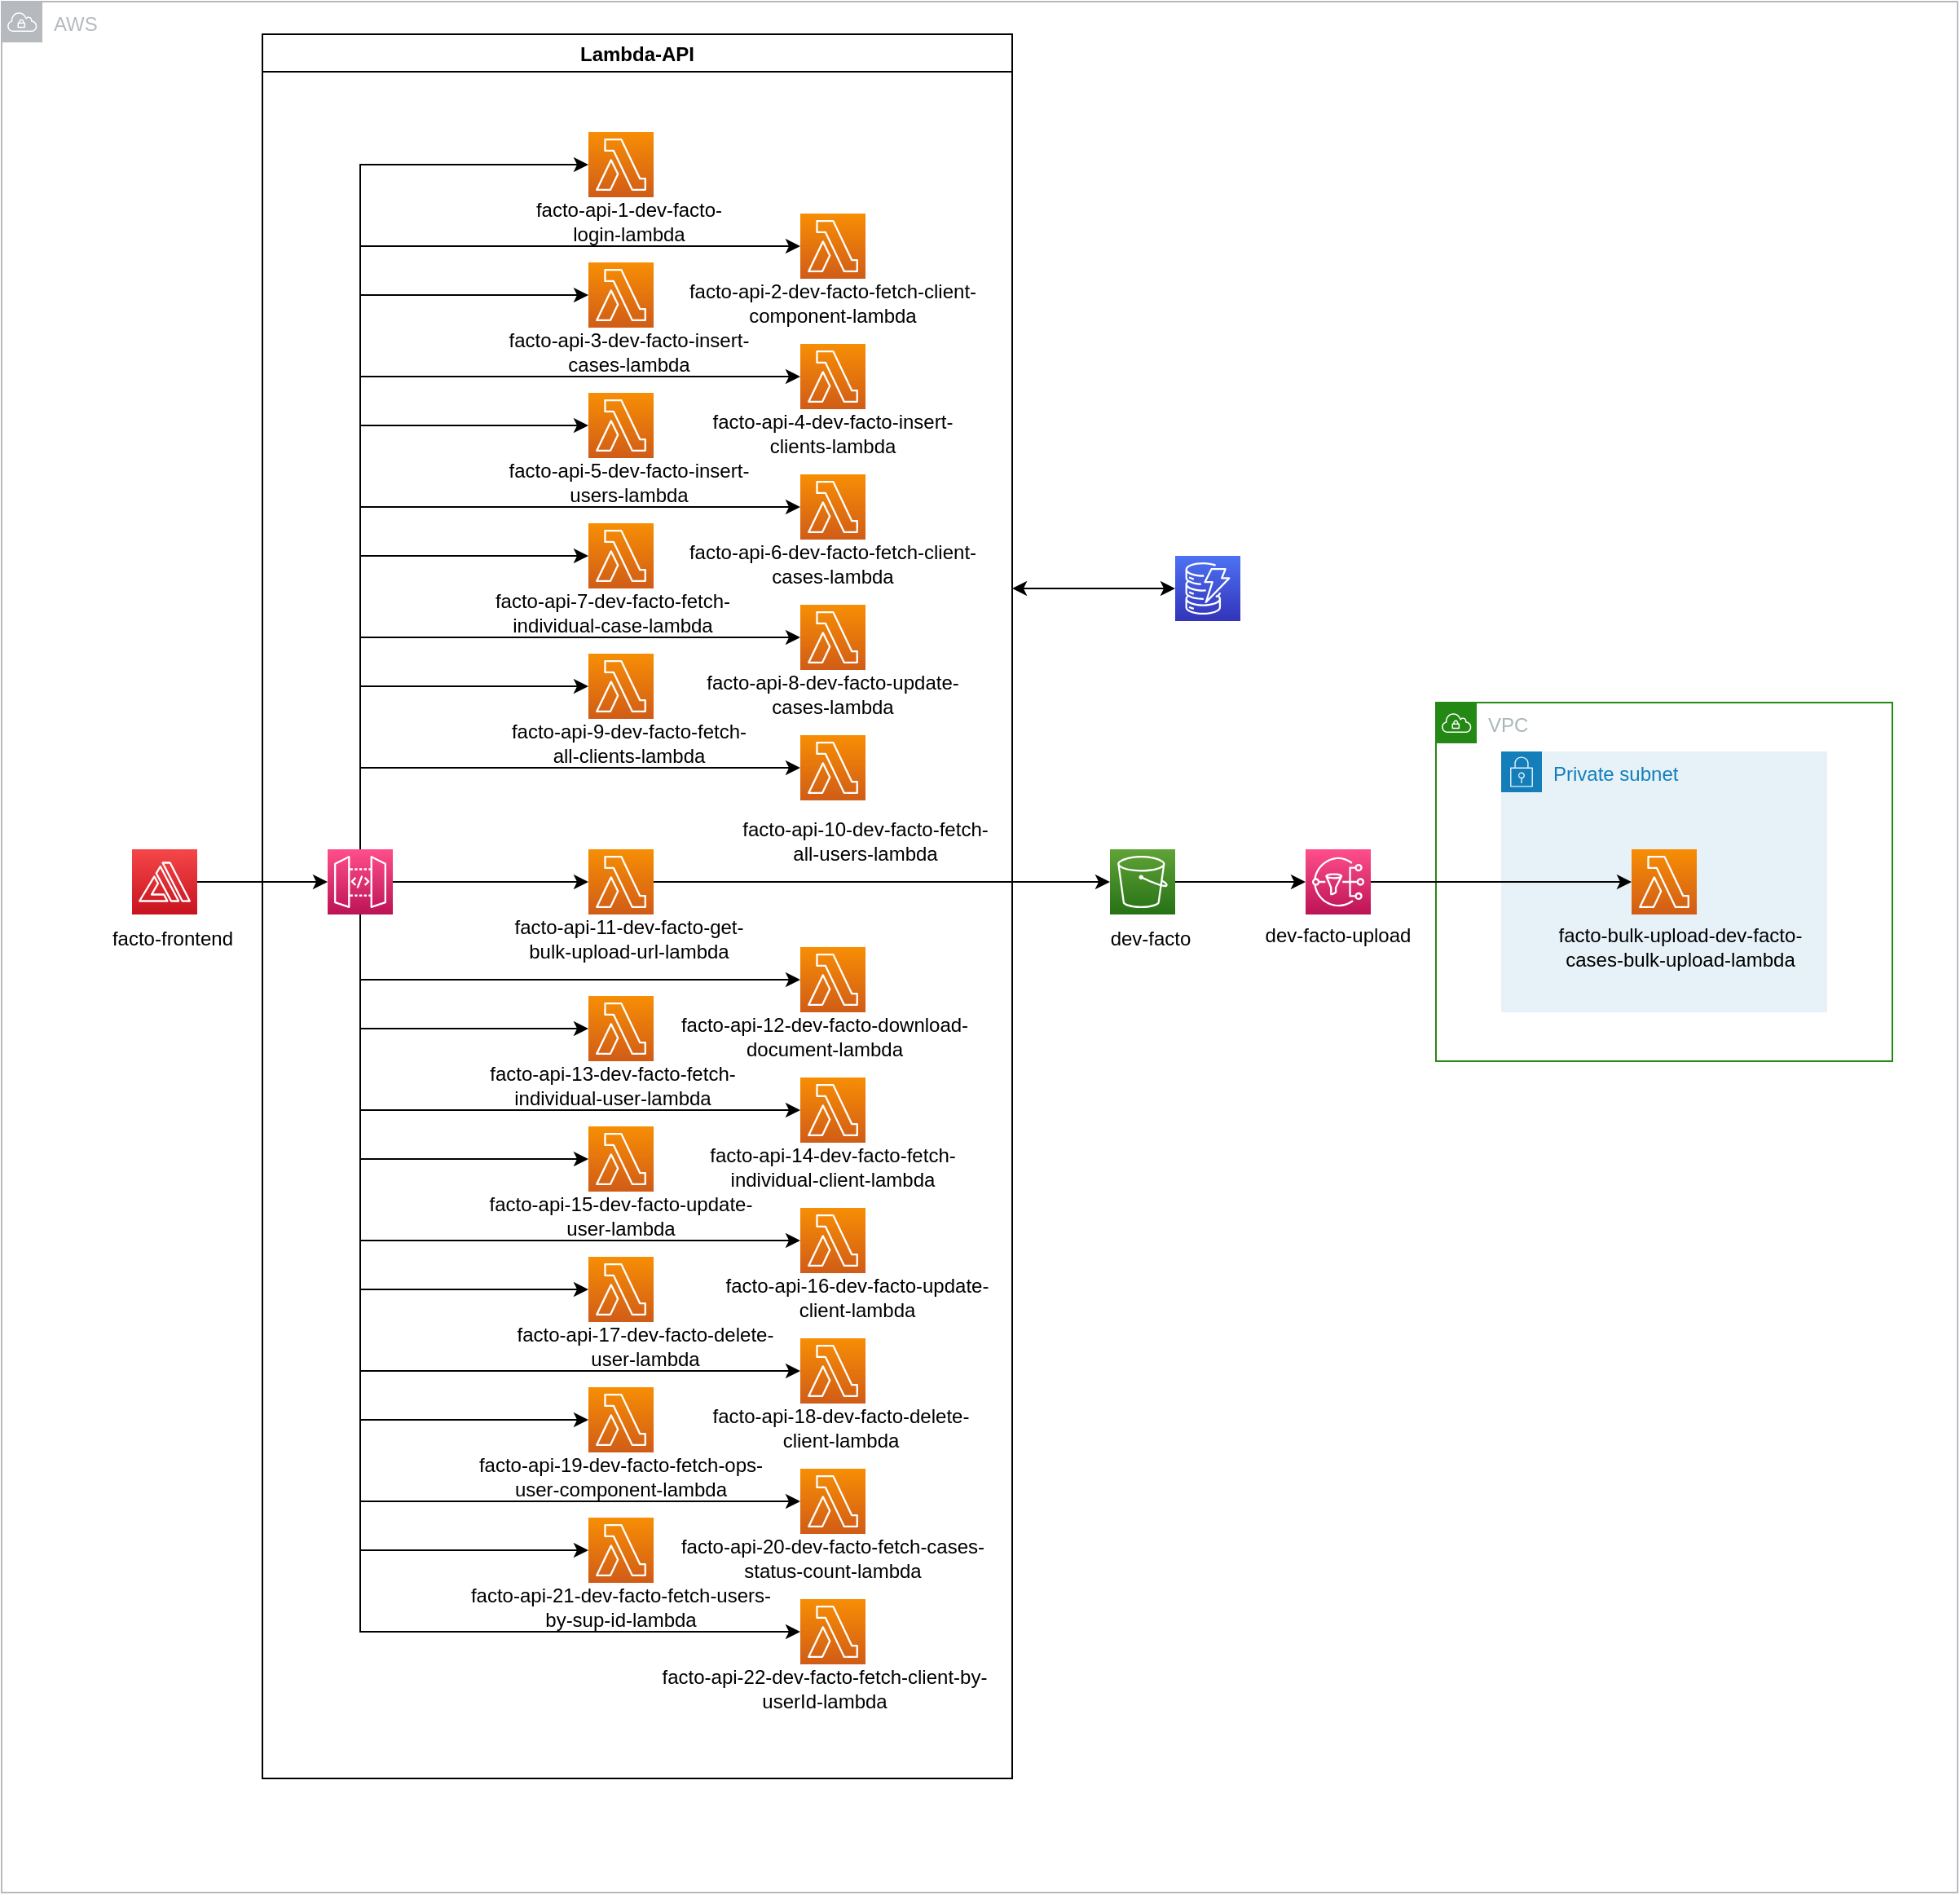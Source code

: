 <mxfile version="20.2.7" type="github">
  <diagram id="A2XSHuqJlMq8rNMNuziP" name="Page-1">
    <mxGraphModel dx="2850" dy="1393" grid="1" gridSize="10" guides="1" tooltips="1" connect="1" arrows="1" fold="1" page="1" pageScale="1" pageWidth="850" pageHeight="1100" background="#FFFFFF" math="0" shadow="0">
      <root>
        <mxCell id="0" />
        <mxCell id="1" parent="0" />
        <mxCell id="5oaeEAeBF5l6Jmh7AZM0-8" style="edgeStyle=orthogonalEdgeStyle;rounded=0;orthogonalLoop=1;jettySize=auto;html=1;exitX=1;exitY=0.5;exitDx=0;exitDy=0;exitPerimeter=0;entryX=0;entryY=0.5;entryDx=0;entryDy=0;entryPerimeter=0;" edge="1" parent="1" source="ZJu1gmb1K3_EzXzDdYMx-19" target="ZJu1gmb1K3_EzXzDdYMx-107">
          <mxGeometry relative="1" as="geometry" />
        </mxCell>
        <object label="AWS" id="ZJu1gmb1K3_EzXzDdYMx-7">
          <mxCell parent="0" />
        </object>
        <mxCell id="ZJu1gmb1K3_EzXzDdYMx-51" value="AWS" style="sketch=0;outlineConnect=0;gradientColor=none;html=1;whiteSpace=wrap;fontSize=12;fontStyle=0;shape=mxgraph.aws4.group;grIcon=mxgraph.aws4.group_vpc;strokeColor=#B6BABF;fillColor=none;verticalAlign=top;align=left;spacingLeft=30;fontColor=#B6BABF;dashed=0;" parent="ZJu1gmb1K3_EzXzDdYMx-7" vertex="1">
          <mxGeometry x="200" y="160" width="1200" height="1160" as="geometry" />
        </mxCell>
        <object label="VPC,Subnet,SG" id="ZJu1gmb1K3_EzXzDdYMx-52">
          <mxCell parent="0" />
        </object>
        <mxCell id="ZJu1gmb1K3_EzXzDdYMx-58" value="VPC" style="points=[[0,0],[0.25,0],[0.5,0],[0.75,0],[1,0],[1,0.25],[1,0.5],[1,0.75],[1,1],[0.75,1],[0.5,1],[0.25,1],[0,1],[0,0.75],[0,0.5],[0,0.25]];outlineConnect=0;gradientColor=none;html=1;whiteSpace=wrap;fontSize=12;fontStyle=0;container=1;pointerEvents=0;collapsible=0;recursiveResize=0;shape=mxgraph.aws4.group;grIcon=mxgraph.aws4.group_vpc;strokeColor=#248814;fillColor=none;verticalAlign=top;align=left;spacingLeft=30;fontColor=#AAB7B8;dashed=0;" parent="ZJu1gmb1K3_EzXzDdYMx-52" vertex="1">
          <mxGeometry x="1080" y="590" width="280" height="220" as="geometry" />
        </mxCell>
        <mxCell id="ZJu1gmb1K3_EzXzDdYMx-59" value="Private subnet" style="points=[[0,0],[0.25,0],[0.5,0],[0.75,0],[1,0],[1,0.25],[1,0.5],[1,0.75],[1,1],[0.75,1],[0.5,1],[0.25,1],[0,1],[0,0.75],[0,0.5],[0,0.25]];outlineConnect=0;gradientColor=none;html=1;whiteSpace=wrap;fontSize=12;fontStyle=0;container=1;pointerEvents=0;collapsible=0;recursiveResize=0;shape=mxgraph.aws4.group;grIcon=mxgraph.aws4.group_security_group;grStroke=0;strokeColor=#147EBA;fillColor=#E6F2F8;verticalAlign=top;align=left;spacingLeft=30;fontColor=#147EBA;dashed=0;" parent="ZJu1gmb1K3_EzXzDdYMx-58" vertex="1">
          <mxGeometry x="40" y="30" width="200" height="160" as="geometry" />
        </mxCell>
        <mxCell id="ZJu1gmb1K3_EzXzDdYMx-62" value="" style="sketch=0;points=[[0,0,0],[0.25,0,0],[0.5,0,0],[0.75,0,0],[1,0,0],[0,1,0],[0.25,1,0],[0.5,1,0],[0.75,1,0],[1,1,0],[0,0.25,0],[0,0.5,0],[0,0.75,0],[1,0.25,0],[1,0.5,0],[1,0.75,0]];outlineConnect=0;fontColor=#232F3E;gradientColor=#F78E04;gradientDirection=north;fillColor=#D05C17;strokeColor=#ffffff;dashed=0;verticalLabelPosition=bottom;verticalAlign=top;align=center;html=1;fontSize=12;fontStyle=0;aspect=fixed;shape=mxgraph.aws4.resourceIcon;resIcon=mxgraph.aws4.lambda;" parent="ZJu1gmb1K3_EzXzDdYMx-59" vertex="1">
          <mxGeometry x="80" y="60" width="40" height="40" as="geometry" />
        </mxCell>
        <mxCell id="ZJu1gmb1K3_EzXzDdYMx-63" value="facto-bulk-upload-dev-facto-cases-bulk-upload-lambda" style="text;html=1;strokeColor=none;fillColor=none;align=center;verticalAlign=middle;whiteSpace=wrap;rounded=0;" parent="ZJu1gmb1K3_EzXzDdYMx-59" vertex="1">
          <mxGeometry x="30" y="105" width="160" height="30" as="geometry" />
        </mxCell>
        <object label="Lambda-api" id="ZJu1gmb1K3_EzXzDdYMx-8">
          <mxCell parent="0" />
        </object>
        <mxCell id="ZJu1gmb1K3_EzXzDdYMx-9" value="" style="sketch=0;points=[[0,0,0],[0.25,0,0],[0.5,0,0],[0.75,0,0],[1,0,0],[0,1,0],[0.25,1,0],[0.5,1,0],[0.75,1,0],[1,1,0],[0,0.25,0],[0,0.5,0],[0,0.75,0],[1,0.25,0],[1,0.5,0],[1,0.75,0]];outlineConnect=0;fontColor=#232F3E;gradientColor=#F78E04;gradientDirection=north;fillColor=#D05C17;strokeColor=#ffffff;dashed=0;verticalLabelPosition=bottom;verticalAlign=top;align=center;html=1;fontSize=12;fontStyle=0;aspect=fixed;shape=mxgraph.aws4.resourceIcon;resIcon=mxgraph.aws4.lambda;" parent="ZJu1gmb1K3_EzXzDdYMx-8" vertex="1">
          <mxGeometry x="560" y="240" width="40" height="40" as="geometry" />
        </mxCell>
        <mxCell id="ZJu1gmb1K3_EzXzDdYMx-10" value="" style="sketch=0;points=[[0,0,0],[0.25,0,0],[0.5,0,0],[0.75,0,0],[1,0,0],[0,1,0],[0.25,1,0],[0.5,1,0],[0.75,1,0],[1,1,0],[0,0.25,0],[0,0.5,0],[0,0.75,0],[1,0.25,0],[1,0.5,0],[1,0.75,0]];outlineConnect=0;fontColor=#232F3E;gradientColor=#F78E04;gradientDirection=north;fillColor=#D05C17;strokeColor=#ffffff;dashed=0;verticalLabelPosition=bottom;verticalAlign=top;align=center;html=1;fontSize=12;fontStyle=0;aspect=fixed;shape=mxgraph.aws4.resourceIcon;resIcon=mxgraph.aws4.lambda;" parent="ZJu1gmb1K3_EzXzDdYMx-8" vertex="1">
          <mxGeometry x="690" y="290" width="40" height="40" as="geometry" />
        </mxCell>
        <mxCell id="ZJu1gmb1K3_EzXzDdYMx-11" value="" style="sketch=0;points=[[0,0,0],[0.25,0,0],[0.5,0,0],[0.75,0,0],[1,0,0],[0,1,0],[0.25,1,0],[0.5,1,0],[0.75,1,0],[1,1,0],[0,0.25,0],[0,0.5,0],[0,0.75,0],[1,0.25,0],[1,0.5,0],[1,0.75,0]];outlineConnect=0;fontColor=#232F3E;gradientColor=#F78E04;gradientDirection=north;fillColor=#D05C17;strokeColor=#ffffff;dashed=0;verticalLabelPosition=bottom;verticalAlign=top;align=center;html=1;fontSize=12;fontStyle=0;aspect=fixed;shape=mxgraph.aws4.resourceIcon;resIcon=mxgraph.aws4.lambda;" parent="ZJu1gmb1K3_EzXzDdYMx-8" vertex="1">
          <mxGeometry x="560" y="320" width="40" height="40" as="geometry" />
        </mxCell>
        <mxCell id="ZJu1gmb1K3_EzXzDdYMx-12" value="" style="sketch=0;points=[[0,0,0],[0.25,0,0],[0.5,0,0],[0.75,0,0],[1,0,0],[0,1,0],[0.25,1,0],[0.5,1,0],[0.75,1,0],[1,1,0],[0,0.25,0],[0,0.5,0],[0,0.75,0],[1,0.25,0],[1,0.5,0],[1,0.75,0]];outlineConnect=0;fontColor=#232F3E;gradientColor=#F78E04;gradientDirection=north;fillColor=#D05C17;strokeColor=#ffffff;dashed=0;verticalLabelPosition=bottom;verticalAlign=top;align=center;html=1;fontSize=12;fontStyle=0;aspect=fixed;shape=mxgraph.aws4.resourceIcon;resIcon=mxgraph.aws4.lambda;" parent="ZJu1gmb1K3_EzXzDdYMx-8" vertex="1">
          <mxGeometry x="690" y="370" width="40" height="40" as="geometry" />
        </mxCell>
        <mxCell id="ZJu1gmb1K3_EzXzDdYMx-13" value="" style="sketch=0;points=[[0,0,0],[0.25,0,0],[0.5,0,0],[0.75,0,0],[1,0,0],[0,1,0],[0.25,1,0],[0.5,1,0],[0.75,1,0],[1,1,0],[0,0.25,0],[0,0.5,0],[0,0.75,0],[1,0.25,0],[1,0.5,0],[1,0.75,0]];outlineConnect=0;fontColor=#232F3E;gradientColor=#F78E04;gradientDirection=north;fillColor=#D05C17;strokeColor=#ffffff;dashed=0;verticalLabelPosition=bottom;verticalAlign=top;align=center;html=1;fontSize=12;fontStyle=0;aspect=fixed;shape=mxgraph.aws4.resourceIcon;resIcon=mxgraph.aws4.lambda;" parent="ZJu1gmb1K3_EzXzDdYMx-8" vertex="1">
          <mxGeometry x="560" y="400" width="40" height="40" as="geometry" />
        </mxCell>
        <mxCell id="ZJu1gmb1K3_EzXzDdYMx-14" value="" style="sketch=0;points=[[0,0,0],[0.25,0,0],[0.5,0,0],[0.75,0,0],[1,0,0],[0,1,0],[0.25,1,0],[0.5,1,0],[0.75,1,0],[1,1,0],[0,0.25,0],[0,0.5,0],[0,0.75,0],[1,0.25,0],[1,0.5,0],[1,0.75,0]];outlineConnect=0;fontColor=#232F3E;gradientColor=#F78E04;gradientDirection=north;fillColor=#D05C17;strokeColor=#ffffff;dashed=0;verticalLabelPosition=bottom;verticalAlign=top;align=center;html=1;fontSize=12;fontStyle=0;aspect=fixed;shape=mxgraph.aws4.resourceIcon;resIcon=mxgraph.aws4.lambda;" parent="ZJu1gmb1K3_EzXzDdYMx-8" vertex="1">
          <mxGeometry x="690" y="450" width="40" height="40" as="geometry" />
        </mxCell>
        <mxCell id="ZJu1gmb1K3_EzXzDdYMx-15" value="" style="sketch=0;points=[[0,0,0],[0.25,0,0],[0.5,0,0],[0.75,0,0],[1,0,0],[0,1,0],[0.25,1,0],[0.5,1,0],[0.75,1,0],[1,1,0],[0,0.25,0],[0,0.5,0],[0,0.75,0],[1,0.25,0],[1,0.5,0],[1,0.75,0]];outlineConnect=0;fontColor=#232F3E;gradientColor=#F78E04;gradientDirection=north;fillColor=#D05C17;strokeColor=#ffffff;dashed=0;verticalLabelPosition=bottom;verticalAlign=top;align=center;html=1;fontSize=12;fontStyle=0;aspect=fixed;shape=mxgraph.aws4.resourceIcon;resIcon=mxgraph.aws4.lambda;" parent="ZJu1gmb1K3_EzXzDdYMx-8" vertex="1">
          <mxGeometry x="560" y="480" width="40" height="40" as="geometry" />
        </mxCell>
        <mxCell id="ZJu1gmb1K3_EzXzDdYMx-16" value="" style="sketch=0;points=[[0,0,0],[0.25,0,0],[0.5,0,0],[0.75,0,0],[1,0,0],[0,1,0],[0.25,1,0],[0.5,1,0],[0.75,1,0],[1,1,0],[0,0.25,0],[0,0.5,0],[0,0.75,0],[1,0.25,0],[1,0.5,0],[1,0.75,0]];outlineConnect=0;fontColor=#232F3E;gradientColor=#F78E04;gradientDirection=north;fillColor=#D05C17;strokeColor=#ffffff;dashed=0;verticalLabelPosition=bottom;verticalAlign=top;align=center;html=1;fontSize=12;fontStyle=0;aspect=fixed;shape=mxgraph.aws4.resourceIcon;resIcon=mxgraph.aws4.lambda;" parent="ZJu1gmb1K3_EzXzDdYMx-8" vertex="1">
          <mxGeometry x="690" y="530" width="40" height="40" as="geometry" />
        </mxCell>
        <mxCell id="ZJu1gmb1K3_EzXzDdYMx-17" value="" style="sketch=0;points=[[0,0,0],[0.25,0,0],[0.5,0,0],[0.75,0,0],[1,0,0],[0,1,0],[0.25,1,0],[0.5,1,0],[0.75,1,0],[1,1,0],[0,0.25,0],[0,0.5,0],[0,0.75,0],[1,0.25,0],[1,0.5,0],[1,0.75,0]];outlineConnect=0;fontColor=#232F3E;gradientColor=#F78E04;gradientDirection=north;fillColor=#D05C17;strokeColor=#ffffff;dashed=0;verticalLabelPosition=bottom;verticalAlign=top;align=center;html=1;fontSize=12;fontStyle=0;aspect=fixed;shape=mxgraph.aws4.resourceIcon;resIcon=mxgraph.aws4.lambda;" parent="ZJu1gmb1K3_EzXzDdYMx-8" vertex="1">
          <mxGeometry x="560" y="560" width="40" height="40" as="geometry" />
        </mxCell>
        <mxCell id="ZJu1gmb1K3_EzXzDdYMx-18" value="" style="sketch=0;points=[[0,0,0],[0.25,0,0],[0.5,0,0],[0.75,0,0],[1,0,0],[0,1,0],[0.25,1,0],[0.5,1,0],[0.75,1,0],[1,1,0],[0,0.25,0],[0,0.5,0],[0,0.75,0],[1,0.25,0],[1,0.5,0],[1,0.75,0]];outlineConnect=0;fontColor=#232F3E;gradientColor=#F78E04;gradientDirection=north;fillColor=#D05C17;strokeColor=#ffffff;dashed=0;verticalLabelPosition=bottom;verticalAlign=top;align=center;html=1;fontSize=12;fontStyle=0;aspect=fixed;shape=mxgraph.aws4.resourceIcon;resIcon=mxgraph.aws4.lambda;" parent="ZJu1gmb1K3_EzXzDdYMx-8" vertex="1">
          <mxGeometry x="690" y="610" width="40" height="40" as="geometry" />
        </mxCell>
        <mxCell id="ZJu1gmb1K3_EzXzDdYMx-42" value="facto-api-6-dev-facto-fetch-client-cases-lambda" style="text;html=1;strokeColor=none;fillColor=none;align=center;verticalAlign=middle;whiteSpace=wrap;rounded=0;" parent="ZJu1gmb1K3_EzXzDdYMx-8" vertex="1">
          <mxGeometry x="620" y="490" width="180" height="30" as="geometry" />
        </mxCell>
        <mxCell id="ZJu1gmb1K3_EzXzDdYMx-44" value="facto-api-9-dev-facto-fetch-all-clients-lambda" style="text;html=1;strokeColor=none;fillColor=none;align=center;verticalAlign=middle;whiteSpace=wrap;rounded=0;" parent="ZJu1gmb1K3_EzXzDdYMx-8" vertex="1">
          <mxGeometry x="505" y="600" width="160" height="30" as="geometry" />
        </mxCell>
        <mxCell id="ZJu1gmb1K3_EzXzDdYMx-46" value="facto-api-2-dev-facto-fetch-client-component-lambda" style="text;html=1;strokeColor=none;fillColor=none;align=center;verticalAlign=middle;whiteSpace=wrap;rounded=0;" parent="ZJu1gmb1K3_EzXzDdYMx-8" vertex="1">
          <mxGeometry x="620" y="330" width="180" height="30" as="geometry" />
        </mxCell>
        <mxCell id="ZJu1gmb1K3_EzXzDdYMx-47" value="facto-api-3-dev-facto-insert-cases-lambda" style="text;html=1;strokeColor=none;fillColor=none;align=center;verticalAlign=middle;whiteSpace=wrap;rounded=0;" parent="ZJu1gmb1K3_EzXzDdYMx-8" vertex="1">
          <mxGeometry x="505" y="360" width="160" height="30" as="geometry" />
        </mxCell>
        <mxCell id="ZJu1gmb1K3_EzXzDdYMx-48" value="facto-api-5-dev-facto-insert-users-lambda" style="text;html=1;strokeColor=none;fillColor=none;align=center;verticalAlign=middle;whiteSpace=wrap;rounded=0;" parent="ZJu1gmb1K3_EzXzDdYMx-8" vertex="1">
          <mxGeometry x="500" y="440" width="170" height="30" as="geometry" />
        </mxCell>
        <mxCell id="ZJu1gmb1K3_EzXzDdYMx-49" value="facto-api-4-dev-facto-insert-clients-lambda" style="text;html=1;strokeColor=none;fillColor=none;align=center;verticalAlign=middle;whiteSpace=wrap;rounded=0;" parent="ZJu1gmb1K3_EzXzDdYMx-8" vertex="1">
          <mxGeometry x="620" y="410" width="180" height="30" as="geometry" />
        </mxCell>
        <mxCell id="ZJu1gmb1K3_EzXzDdYMx-50" value="facto-api-1-dev-facto-login-lambda" style="text;html=1;strokeColor=none;fillColor=none;align=center;verticalAlign=middle;whiteSpace=wrap;rounded=0;" parent="ZJu1gmb1K3_EzXzDdYMx-8" vertex="1">
          <mxGeometry x="520" y="280" width="130" height="30" as="geometry" />
        </mxCell>
        <mxCell id="ZJu1gmb1K3_EzXzDdYMx-64" style="edgeStyle=orthogonalEdgeStyle;rounded=0;orthogonalLoop=1;jettySize=auto;html=1;exitX=0.5;exitY=0;exitDx=0;exitDy=0;exitPerimeter=0;entryX=0;entryY=0.5;entryDx=0;entryDy=0;entryPerimeter=0;" parent="ZJu1gmb1K3_EzXzDdYMx-8" source="2r4Qx-0JEMyAotbG9rfD-11" target="ZJu1gmb1K3_EzXzDdYMx-17" edge="1">
          <mxGeometry relative="1" as="geometry" />
        </mxCell>
        <mxCell id="ZJu1gmb1K3_EzXzDdYMx-65" style="edgeStyle=orthogonalEdgeStyle;rounded=0;orthogonalLoop=1;jettySize=auto;html=1;exitX=0.5;exitY=0;exitDx=0;exitDy=0;exitPerimeter=0;entryX=0;entryY=0.5;entryDx=0;entryDy=0;entryPerimeter=0;" parent="ZJu1gmb1K3_EzXzDdYMx-8" source="2r4Qx-0JEMyAotbG9rfD-11" target="ZJu1gmb1K3_EzXzDdYMx-15" edge="1">
          <mxGeometry relative="1" as="geometry" />
        </mxCell>
        <mxCell id="ZJu1gmb1K3_EzXzDdYMx-70" style="edgeStyle=orthogonalEdgeStyle;rounded=0;orthogonalLoop=1;jettySize=auto;html=1;exitX=0.5;exitY=0;exitDx=0;exitDy=0;exitPerimeter=0;entryX=0;entryY=0.5;entryDx=0;entryDy=0;entryPerimeter=0;" parent="ZJu1gmb1K3_EzXzDdYMx-8" source="2r4Qx-0JEMyAotbG9rfD-11" target="ZJu1gmb1K3_EzXzDdYMx-13" edge="1">
          <mxGeometry relative="1" as="geometry" />
        </mxCell>
        <mxCell id="ZJu1gmb1K3_EzXzDdYMx-78" style="edgeStyle=orthogonalEdgeStyle;rounded=0;orthogonalLoop=1;jettySize=auto;html=1;exitX=0.5;exitY=0;exitDx=0;exitDy=0;exitPerimeter=0;entryX=0;entryY=0.5;entryDx=0;entryDy=0;entryPerimeter=0;" parent="ZJu1gmb1K3_EzXzDdYMx-8" source="2r4Qx-0JEMyAotbG9rfD-11" target="ZJu1gmb1K3_EzXzDdYMx-11" edge="1">
          <mxGeometry relative="1" as="geometry" />
        </mxCell>
        <mxCell id="ZJu1gmb1K3_EzXzDdYMx-79" style="edgeStyle=orthogonalEdgeStyle;rounded=0;orthogonalLoop=1;jettySize=auto;html=1;exitX=0.5;exitY=0;exitDx=0;exitDy=0;exitPerimeter=0;entryX=0;entryY=0.5;entryDx=0;entryDy=0;entryPerimeter=0;" parent="ZJu1gmb1K3_EzXzDdYMx-8" source="2r4Qx-0JEMyAotbG9rfD-11" target="ZJu1gmb1K3_EzXzDdYMx-9" edge="1">
          <mxGeometry relative="1" as="geometry" />
        </mxCell>
        <mxCell id="ZJu1gmb1K3_EzXzDdYMx-91" style="edgeStyle=orthogonalEdgeStyle;rounded=0;orthogonalLoop=1;jettySize=auto;html=1;exitX=0.5;exitY=0;exitDx=0;exitDy=0;exitPerimeter=0;entryX=0;entryY=0.5;entryDx=0;entryDy=0;entryPerimeter=0;" parent="ZJu1gmb1K3_EzXzDdYMx-8" source="2r4Qx-0JEMyAotbG9rfD-11" target="ZJu1gmb1K3_EzXzDdYMx-16" edge="1">
          <mxGeometry relative="1" as="geometry" />
        </mxCell>
        <mxCell id="ZJu1gmb1K3_EzXzDdYMx-93" style="edgeStyle=orthogonalEdgeStyle;rounded=0;orthogonalLoop=1;jettySize=auto;html=1;exitX=0.5;exitY=0;exitDx=0;exitDy=0;exitPerimeter=0;entryX=0;entryY=0.5;entryDx=0;entryDy=0;entryPerimeter=0;" parent="ZJu1gmb1K3_EzXzDdYMx-8" source="2r4Qx-0JEMyAotbG9rfD-11" target="ZJu1gmb1K3_EzXzDdYMx-14" edge="1">
          <mxGeometry relative="1" as="geometry" />
        </mxCell>
        <mxCell id="ZJu1gmb1K3_EzXzDdYMx-94" style="edgeStyle=orthogonalEdgeStyle;rounded=0;orthogonalLoop=1;jettySize=auto;html=1;exitX=0.5;exitY=0;exitDx=0;exitDy=0;exitPerimeter=0;entryX=0;entryY=0.5;entryDx=0;entryDy=0;entryPerimeter=0;" parent="ZJu1gmb1K3_EzXzDdYMx-8" source="2r4Qx-0JEMyAotbG9rfD-11" target="ZJu1gmb1K3_EzXzDdYMx-12" edge="1">
          <mxGeometry relative="1" as="geometry" />
        </mxCell>
        <mxCell id="ZJu1gmb1K3_EzXzDdYMx-95" style="edgeStyle=orthogonalEdgeStyle;rounded=0;orthogonalLoop=1;jettySize=auto;html=1;exitX=0.5;exitY=0;exitDx=0;exitDy=0;exitPerimeter=0;entryX=0;entryY=0.5;entryDx=0;entryDy=0;entryPerimeter=0;" parent="ZJu1gmb1K3_EzXzDdYMx-8" source="2r4Qx-0JEMyAotbG9rfD-11" target="ZJu1gmb1K3_EzXzDdYMx-10" edge="1">
          <mxGeometry relative="1" as="geometry" />
        </mxCell>
        <mxCell id="ZJu1gmb1K3_EzXzDdYMx-102" value="Lambda-API" style="swimlane;" parent="ZJu1gmb1K3_EzXzDdYMx-8" vertex="1">
          <mxGeometry x="360" y="180" width="460" height="1070" as="geometry" />
        </mxCell>
        <mxCell id="2r4Qx-0JEMyAotbG9rfD-3" style="edgeStyle=orthogonalEdgeStyle;rounded=0;orthogonalLoop=1;jettySize=auto;html=1;exitX=1;exitY=0.5;exitDx=0;exitDy=0;exitPerimeter=0;entryX=0;entryY=0.5;entryDx=0;entryDy=0;entryPerimeter=0;" parent="ZJu1gmb1K3_EzXzDdYMx-102" source="2r4Qx-0JEMyAotbG9rfD-1" target="2r4Qx-0JEMyAotbG9rfD-11" edge="1">
          <mxGeometry relative="1" as="geometry">
            <mxPoint x="35" y="480" as="targetPoint" />
          </mxGeometry>
        </mxCell>
        <mxCell id="5oaeEAeBF5l6Jmh7AZM0-6" style="edgeStyle=orthogonalEdgeStyle;rounded=0;orthogonalLoop=1;jettySize=auto;html=1;exitX=0.5;exitY=1;exitDx=0;exitDy=0;exitPerimeter=0;entryX=0;entryY=0.5;entryDx=0;entryDy=0;entryPerimeter=0;" edge="1" parent="ZJu1gmb1K3_EzXzDdYMx-102" source="2r4Qx-0JEMyAotbG9rfD-11" target="ZJu1gmb1K3_EzXzDdYMx-23">
          <mxGeometry relative="1" as="geometry" />
        </mxCell>
        <mxCell id="5oaeEAeBF5l6Jmh7AZM0-7" style="edgeStyle=orthogonalEdgeStyle;rounded=0;orthogonalLoop=1;jettySize=auto;html=1;exitX=0.5;exitY=1;exitDx=0;exitDy=0;exitPerimeter=0;entryX=0;entryY=0.5;entryDx=0;entryDy=0;entryPerimeter=0;" edge="1" parent="ZJu1gmb1K3_EzXzDdYMx-102" source="2r4Qx-0JEMyAotbG9rfD-11" target="5oaeEAeBF5l6Jmh7AZM0-2">
          <mxGeometry relative="1" as="geometry" />
        </mxCell>
        <mxCell id="2r4Qx-0JEMyAotbG9rfD-11" value="" style="sketch=0;points=[[0,0,0],[0.25,0,0],[0.5,0,0],[0.75,0,0],[1,0,0],[0,1,0],[0.25,1,0],[0.5,1,0],[0.75,1,0],[1,1,0],[0,0.25,0],[0,0.5,0],[0,0.75,0],[1,0.25,0],[1,0.5,0],[1,0.75,0]];outlineConnect=0;fontColor=#232F3E;gradientColor=#FF4F8B;gradientDirection=north;fillColor=#BC1356;strokeColor=#ffffff;dashed=0;verticalLabelPosition=bottom;verticalAlign=top;align=center;html=1;fontSize=12;fontStyle=0;aspect=fixed;shape=mxgraph.aws4.resourceIcon;resIcon=mxgraph.aws4.api_gateway;" parent="ZJu1gmb1K3_EzXzDdYMx-102" vertex="1">
          <mxGeometry x="40" y="500" width="40" height="40" as="geometry" />
        </mxCell>
        <mxCell id="ZJu1gmb1K3_EzXzDdYMx-43" value="facto-api-7-dev-facto-fetch-individual-case-lambda" style="text;html=1;strokeColor=none;fillColor=none;align=center;verticalAlign=middle;whiteSpace=wrap;rounded=0;" parent="ZJu1gmb1K3_EzXzDdYMx-102" vertex="1">
          <mxGeometry x="120" y="340" width="190" height="30" as="geometry" />
        </mxCell>
        <mxCell id="ZJu1gmb1K3_EzXzDdYMx-45" value="facto-api-8-dev-facto-update-cases-lambda" style="text;html=1;strokeColor=none;fillColor=none;align=center;verticalAlign=middle;whiteSpace=wrap;rounded=0;" parent="ZJu1gmb1K3_EzXzDdYMx-102" vertex="1">
          <mxGeometry x="260" y="390" width="180" height="30" as="geometry" />
        </mxCell>
        <mxCell id="ZJu1gmb1K3_EzXzDdYMx-38" value="facto-api-11-dev-facto-get-bulk-upload-url-lambda" style="text;html=1;strokeColor=none;fillColor=none;align=center;verticalAlign=middle;whiteSpace=wrap;rounded=0;" parent="ZJu1gmb1K3_EzXzDdYMx-102" vertex="1">
          <mxGeometry x="145" y="540" width="160" height="30" as="geometry" />
        </mxCell>
        <mxCell id="ZJu1gmb1K3_EzXzDdYMx-20" value="" style="sketch=0;points=[[0,0,0],[0.25,0,0],[0.5,0,0],[0.75,0,0],[1,0,0],[0,1,0],[0.25,1,0],[0.5,1,0],[0.75,1,0],[1,1,0],[0,0.25,0],[0,0.5,0],[0,0.75,0],[1,0.25,0],[1,0.5,0],[1,0.75,0]];outlineConnect=0;fontColor=#232F3E;gradientColor=#F78E04;gradientDirection=north;fillColor=#D05C17;strokeColor=#ffffff;dashed=0;verticalLabelPosition=bottom;verticalAlign=top;align=center;html=1;fontSize=12;fontStyle=0;aspect=fixed;shape=mxgraph.aws4.resourceIcon;resIcon=mxgraph.aws4.lambda;" parent="ZJu1gmb1K3_EzXzDdYMx-102" vertex="1">
          <mxGeometry x="330" y="560" width="40" height="40" as="geometry" />
        </mxCell>
        <mxCell id="ZJu1gmb1K3_EzXzDdYMx-21" value="" style="sketch=0;points=[[0,0,0],[0.25,0,0],[0.5,0,0],[0.75,0,0],[1,0,0],[0,1,0],[0.25,1,0],[0.5,1,0],[0.75,1,0],[1,1,0],[0,0.25,0],[0,0.5,0],[0,0.75,0],[1,0.25,0],[1,0.5,0],[1,0.75,0]];outlineConnect=0;fontColor=#232F3E;gradientColor=#F78E04;gradientDirection=north;fillColor=#D05C17;strokeColor=#ffffff;dashed=0;verticalLabelPosition=bottom;verticalAlign=top;align=center;html=1;fontSize=12;fontStyle=0;aspect=fixed;shape=mxgraph.aws4.resourceIcon;resIcon=mxgraph.aws4.lambda;" parent="ZJu1gmb1K3_EzXzDdYMx-102" vertex="1">
          <mxGeometry x="200" y="590" width="40" height="40" as="geometry" />
        </mxCell>
        <mxCell id="ZJu1gmb1K3_EzXzDdYMx-22" value="" style="sketch=0;points=[[0,0,0],[0.25,0,0],[0.5,0,0],[0.75,0,0],[1,0,0],[0,1,0],[0.25,1,0],[0.5,1,0],[0.75,1,0],[1,1,0],[0,0.25,0],[0,0.5,0],[0,0.75,0],[1,0.25,0],[1,0.5,0],[1,0.75,0]];outlineConnect=0;fontColor=#232F3E;gradientColor=#F78E04;gradientDirection=north;fillColor=#D05C17;strokeColor=#ffffff;dashed=0;verticalLabelPosition=bottom;verticalAlign=top;align=center;html=1;fontSize=12;fontStyle=0;aspect=fixed;shape=mxgraph.aws4.resourceIcon;resIcon=mxgraph.aws4.lambda;" parent="ZJu1gmb1K3_EzXzDdYMx-102" vertex="1">
          <mxGeometry x="330" y="880" width="40" height="40" as="geometry" />
        </mxCell>
        <mxCell id="ZJu1gmb1K3_EzXzDdYMx-23" value="" style="sketch=0;points=[[0,0,0],[0.25,0,0],[0.5,0,0],[0.75,0,0],[1,0,0],[0,1,0],[0.25,1,0],[0.5,1,0],[0.75,1,0],[1,1,0],[0,0.25,0],[0,0.5,0],[0,0.75,0],[1,0.25,0],[1,0.5,0],[1,0.75,0]];outlineConnect=0;fontColor=#232F3E;gradientColor=#F78E04;gradientDirection=north;fillColor=#D05C17;strokeColor=#ffffff;dashed=0;verticalLabelPosition=bottom;verticalAlign=top;align=center;html=1;fontSize=12;fontStyle=0;aspect=fixed;shape=mxgraph.aws4.resourceIcon;resIcon=mxgraph.aws4.lambda;" parent="ZJu1gmb1K3_EzXzDdYMx-102" vertex="1">
          <mxGeometry x="200" y="910" width="40" height="40" as="geometry" />
        </mxCell>
        <mxCell id="ZJu1gmb1K3_EzXzDdYMx-24" value="" style="sketch=0;points=[[0,0,0],[0.25,0,0],[0.5,0,0],[0.75,0,0],[1,0,0],[0,1,0],[0.25,1,0],[0.5,1,0],[0.75,1,0],[1,1,0],[0,0.25,0],[0,0.5,0],[0,0.75,0],[1,0.25,0],[1,0.5,0],[1,0.75,0]];outlineConnect=0;fontColor=#232F3E;gradientColor=#F78E04;gradientDirection=north;fillColor=#D05C17;strokeColor=#ffffff;dashed=0;verticalLabelPosition=bottom;verticalAlign=top;align=center;html=1;fontSize=12;fontStyle=0;aspect=fixed;shape=mxgraph.aws4.resourceIcon;resIcon=mxgraph.aws4.lambda;" parent="ZJu1gmb1K3_EzXzDdYMx-102" vertex="1">
          <mxGeometry x="330" y="640" width="40" height="40" as="geometry" />
        </mxCell>
        <mxCell id="ZJu1gmb1K3_EzXzDdYMx-25" value="" style="sketch=0;points=[[0,0,0],[0.25,0,0],[0.5,0,0],[0.75,0,0],[1,0,0],[0,1,0],[0.25,1,0],[0.5,1,0],[0.75,1,0],[1,1,0],[0,0.25,0],[0,0.5,0],[0,0.75,0],[1,0.25,0],[1,0.5,0],[1,0.75,0]];outlineConnect=0;fontColor=#232F3E;gradientColor=#F78E04;gradientDirection=north;fillColor=#D05C17;strokeColor=#ffffff;dashed=0;verticalLabelPosition=bottom;verticalAlign=top;align=center;html=1;fontSize=12;fontStyle=0;aspect=fixed;shape=mxgraph.aws4.resourceIcon;resIcon=mxgraph.aws4.lambda;" parent="ZJu1gmb1K3_EzXzDdYMx-102" vertex="1">
          <mxGeometry x="200" y="670" width="40" height="40" as="geometry" />
        </mxCell>
        <mxCell id="ZJu1gmb1K3_EzXzDdYMx-26" value="" style="sketch=0;points=[[0,0,0],[0.25,0,0],[0.5,0,0],[0.75,0,0],[1,0,0],[0,1,0],[0.25,1,0],[0.5,1,0],[0.75,1,0],[1,1,0],[0,0.25,0],[0,0.5,0],[0,0.75,0],[1,0.25,0],[1,0.5,0],[1,0.75,0]];outlineConnect=0;fontColor=#232F3E;gradientColor=#F78E04;gradientDirection=north;fillColor=#D05C17;strokeColor=#ffffff;dashed=0;verticalLabelPosition=bottom;verticalAlign=top;align=center;html=1;fontSize=12;fontStyle=0;aspect=fixed;shape=mxgraph.aws4.resourceIcon;resIcon=mxgraph.aws4.lambda;" parent="ZJu1gmb1K3_EzXzDdYMx-102" vertex="1">
          <mxGeometry x="330" y="720" width="40" height="40" as="geometry" />
        </mxCell>
        <mxCell id="ZJu1gmb1K3_EzXzDdYMx-27" value="" style="sketch=0;points=[[0,0,0],[0.25,0,0],[0.5,0,0],[0.75,0,0],[1,0,0],[0,1,0],[0.25,1,0],[0.5,1,0],[0.75,1,0],[1,1,0],[0,0.25,0],[0,0.5,0],[0,0.75,0],[1,0.25,0],[1,0.5,0],[1,0.75,0]];outlineConnect=0;fontColor=#232F3E;gradientColor=#F78E04;gradientDirection=north;fillColor=#D05C17;strokeColor=#ffffff;dashed=0;verticalLabelPosition=bottom;verticalAlign=top;align=center;html=1;fontSize=12;fontStyle=0;aspect=fixed;shape=mxgraph.aws4.resourceIcon;resIcon=mxgraph.aws4.lambda;" parent="ZJu1gmb1K3_EzXzDdYMx-102" vertex="1">
          <mxGeometry x="200" y="750" width="40" height="40" as="geometry" />
        </mxCell>
        <mxCell id="ZJu1gmb1K3_EzXzDdYMx-28" value="" style="sketch=0;points=[[0,0,0],[0.25,0,0],[0.5,0,0],[0.75,0,0],[1,0,0],[0,1,0],[0.25,1,0],[0.5,1,0],[0.75,1,0],[1,1,0],[0,0.25,0],[0,0.5,0],[0,0.75,0],[1,0.25,0],[1,0.5,0],[1,0.75,0]];outlineConnect=0;fontColor=#232F3E;gradientColor=#F78E04;gradientDirection=north;fillColor=#D05C17;strokeColor=#ffffff;dashed=0;verticalLabelPosition=bottom;verticalAlign=top;align=center;html=1;fontSize=12;fontStyle=0;aspect=fixed;shape=mxgraph.aws4.resourceIcon;resIcon=mxgraph.aws4.lambda;" parent="ZJu1gmb1K3_EzXzDdYMx-102" vertex="1">
          <mxGeometry x="330" y="800" width="40" height="40" as="geometry" />
        </mxCell>
        <mxCell id="ZJu1gmb1K3_EzXzDdYMx-29" value="" style="sketch=0;points=[[0,0,0],[0.25,0,0],[0.5,0,0],[0.75,0,0],[1,0,0],[0,1,0],[0.25,1,0],[0.5,1,0],[0.75,1,0],[1,1,0],[0,0.25,0],[0,0.5,0],[0,0.75,0],[1,0.25,0],[1,0.5,0],[1,0.75,0]];outlineConnect=0;fontColor=#232F3E;gradientColor=#F78E04;gradientDirection=north;fillColor=#D05C17;strokeColor=#ffffff;dashed=0;verticalLabelPosition=bottom;verticalAlign=top;align=center;html=1;fontSize=12;fontStyle=0;aspect=fixed;shape=mxgraph.aws4.resourceIcon;resIcon=mxgraph.aws4.lambda;" parent="ZJu1gmb1K3_EzXzDdYMx-102" vertex="1">
          <mxGeometry x="200" y="830" width="40" height="40" as="geometry" />
        </mxCell>
        <mxCell id="ZJu1gmb1K3_EzXzDdYMx-32" value="facto-api-19-dev-facto-fetch-ops-user-component-lambda" style="text;html=1;strokeColor=none;fillColor=none;align=center;verticalAlign=middle;whiteSpace=wrap;rounded=0;" parent="ZJu1gmb1K3_EzXzDdYMx-102" vertex="1">
          <mxGeometry x="120" y="870" width="200" height="30" as="geometry" />
        </mxCell>
        <mxCell id="ZJu1gmb1K3_EzXzDdYMx-33" value="facto-api-18-dev-facto-delete-client-lambda" style="text;html=1;strokeColor=none;fillColor=none;align=center;verticalAlign=middle;whiteSpace=wrap;rounded=0;" parent="ZJu1gmb1K3_EzXzDdYMx-102" vertex="1">
          <mxGeometry x="270" y="840" width="170" height="30" as="geometry" />
        </mxCell>
        <mxCell id="ZJu1gmb1K3_EzXzDdYMx-34" value="facto-api-14-dev-facto-fetch-individual-client-lambda" style="text;html=1;strokeColor=none;fillColor=none;align=center;verticalAlign=middle;whiteSpace=wrap;rounded=0;" parent="ZJu1gmb1K3_EzXzDdYMx-102" vertex="1">
          <mxGeometry x="250" y="680" width="200" height="30" as="geometry" />
        </mxCell>
        <mxCell id="ZJu1gmb1K3_EzXzDdYMx-36" value="facto-api-17-dev-facto-delete-user-lambda" style="text;html=1;strokeColor=none;fillColor=none;align=center;verticalAlign=middle;whiteSpace=wrap;rounded=0;" parent="ZJu1gmb1K3_EzXzDdYMx-102" vertex="1">
          <mxGeometry x="150" y="790" width="170" height="30" as="geometry" />
        </mxCell>
        <mxCell id="ZJu1gmb1K3_EzXzDdYMx-37" value="facto-api-16-dev-facto-update-client-lambda" style="text;html=1;strokeColor=none;fillColor=none;align=center;verticalAlign=middle;whiteSpace=wrap;rounded=0;" parent="ZJu1gmb1K3_EzXzDdYMx-102" vertex="1">
          <mxGeometry x="280" y="760" width="170" height="30" as="geometry" />
        </mxCell>
        <mxCell id="ZJu1gmb1K3_EzXzDdYMx-103" style="edgeStyle=orthogonalEdgeStyle;rounded=0;orthogonalLoop=1;jettySize=auto;html=1;exitX=0.5;exitY=1;exitDx=0;exitDy=0;exitPerimeter=0;entryX=0;entryY=0.5;entryDx=0;entryDy=0;entryPerimeter=0;" parent="ZJu1gmb1K3_EzXzDdYMx-102" source="2r4Qx-0JEMyAotbG9rfD-11" target="ZJu1gmb1K3_EzXzDdYMx-20" edge="1">
          <mxGeometry relative="1" as="geometry" />
        </mxCell>
        <mxCell id="ZJu1gmb1K3_EzXzDdYMx-41" value="facto-api-12-dev-facto-download-document-lambda" style="text;html=1;strokeColor=none;fillColor=none;align=center;verticalAlign=middle;whiteSpace=wrap;rounded=0;" parent="ZJu1gmb1K3_EzXzDdYMx-102" vertex="1">
          <mxGeometry x="250" y="600" width="190" height="30" as="geometry" />
        </mxCell>
        <mxCell id="ZJu1gmb1K3_EzXzDdYMx-76" style="edgeStyle=orthogonalEdgeStyle;rounded=0;orthogonalLoop=1;jettySize=auto;html=1;exitX=0.5;exitY=1;exitDx=0;exitDy=0;exitPerimeter=0;entryX=0;entryY=0.5;entryDx=0;entryDy=0;entryPerimeter=0;" parent="ZJu1gmb1K3_EzXzDdYMx-102" source="2r4Qx-0JEMyAotbG9rfD-11" target="ZJu1gmb1K3_EzXzDdYMx-21" edge="1">
          <mxGeometry relative="1" as="geometry" />
        </mxCell>
        <mxCell id="ZJu1gmb1K3_EzXzDdYMx-40" value="facto-api-13-dev-facto-fetch-individual-user-lambda" style="text;html=1;strokeColor=none;fillColor=none;align=center;verticalAlign=middle;whiteSpace=wrap;rounded=0;" parent="ZJu1gmb1K3_EzXzDdYMx-102" vertex="1">
          <mxGeometry x="125" y="630" width="180" height="30" as="geometry" />
        </mxCell>
        <mxCell id="ZJu1gmb1K3_EzXzDdYMx-83" style="edgeStyle=orthogonalEdgeStyle;rounded=0;orthogonalLoop=1;jettySize=auto;html=1;exitX=0.5;exitY=1;exitDx=0;exitDy=0;exitPerimeter=0;entryX=0;entryY=0.5;entryDx=0;entryDy=0;entryPerimeter=0;" parent="ZJu1gmb1K3_EzXzDdYMx-102" source="2r4Qx-0JEMyAotbG9rfD-11" target="ZJu1gmb1K3_EzXzDdYMx-22" edge="1">
          <mxGeometry relative="1" as="geometry" />
        </mxCell>
        <mxCell id="ZJu1gmb1K3_EzXzDdYMx-35" value="facto-api-15-dev-facto-update-user-lambda" style="text;html=1;strokeColor=none;fillColor=none;align=center;verticalAlign=middle;whiteSpace=wrap;rounded=0;" parent="ZJu1gmb1K3_EzXzDdYMx-102" vertex="1">
          <mxGeometry x="130" y="710" width="180" height="30" as="geometry" />
        </mxCell>
        <mxCell id="ZJu1gmb1K3_EzXzDdYMx-30" value="facto-api-20-dev-facto-fetch-cases-status-count-lambda" style="text;html=1;strokeColor=none;fillColor=none;align=center;verticalAlign=middle;whiteSpace=wrap;rounded=0;" parent="ZJu1gmb1K3_EzXzDdYMx-102" vertex="1">
          <mxGeometry x="240" y="920" width="220" height="30" as="geometry" />
        </mxCell>
        <mxCell id="ZJu1gmb1K3_EzXzDdYMx-101" style="edgeStyle=orthogonalEdgeStyle;rounded=0;orthogonalLoop=1;jettySize=auto;html=1;exitX=0.5;exitY=1;exitDx=0;exitDy=0;exitPerimeter=0;entryX=0;entryY=0.5;entryDx=0;entryDy=0;entryPerimeter=0;" parent="ZJu1gmb1K3_EzXzDdYMx-102" source="2r4Qx-0JEMyAotbG9rfD-11" target="ZJu1gmb1K3_EzXzDdYMx-24" edge="1">
          <mxGeometry relative="1" as="geometry" />
        </mxCell>
        <mxCell id="ZJu1gmb1K3_EzXzDdYMx-31" value="facto-api-21-dev-facto-fetch-users-by-sup-id-lambda" style="text;html=1;strokeColor=none;fillColor=none;align=center;verticalAlign=middle;whiteSpace=wrap;rounded=0;" parent="ZJu1gmb1K3_EzXzDdYMx-102" vertex="1">
          <mxGeometry x="120" y="950" width="200" height="30" as="geometry" />
        </mxCell>
        <mxCell id="ZJu1gmb1K3_EzXzDdYMx-77" style="edgeStyle=orthogonalEdgeStyle;rounded=0;orthogonalLoop=1;jettySize=auto;html=1;exitX=0.5;exitY=1;exitDx=0;exitDy=0;exitPerimeter=0;entryX=0;entryY=0.5;entryDx=0;entryDy=0;entryPerimeter=0;" parent="ZJu1gmb1K3_EzXzDdYMx-102" source="2r4Qx-0JEMyAotbG9rfD-11" target="ZJu1gmb1K3_EzXzDdYMx-25" edge="1">
          <mxGeometry relative="1" as="geometry" />
        </mxCell>
        <mxCell id="5oaeEAeBF5l6Jmh7AZM0-3" value="facto-api-22-dev-facto-fetch-client-by-userId-lambda" style="text;html=1;strokeColor=none;fillColor=none;align=center;verticalAlign=middle;whiteSpace=wrap;rounded=0;" vertex="1" parent="ZJu1gmb1K3_EzXzDdYMx-102">
          <mxGeometry x="240" y="1000" width="210" height="30" as="geometry" />
        </mxCell>
        <mxCell id="5oaeEAeBF5l6Jmh7AZM0-2" value="" style="sketch=0;points=[[0,0,0],[0.25,0,0],[0.5,0,0],[0.75,0,0],[1,0,0],[0,1,0],[0.25,1,0],[0.5,1,0],[0.75,1,0],[1,1,0],[0,0.25,0],[0,0.5,0],[0,0.75,0],[1,0.25,0],[1,0.5,0],[1,0.75,0]];outlineConnect=0;fontColor=#232F3E;gradientColor=#F78E04;gradientDirection=north;fillColor=#D05C17;strokeColor=#ffffff;dashed=0;verticalLabelPosition=bottom;verticalAlign=top;align=center;html=1;fontSize=12;fontStyle=0;aspect=fixed;shape=mxgraph.aws4.resourceIcon;resIcon=mxgraph.aws4.lambda;" vertex="1" parent="ZJu1gmb1K3_EzXzDdYMx-102">
          <mxGeometry x="330" y="960" width="40" height="40" as="geometry" />
        </mxCell>
        <mxCell id="ZJu1gmb1K3_EzXzDdYMx-85" style="edgeStyle=orthogonalEdgeStyle;rounded=0;orthogonalLoop=1;jettySize=auto;html=1;exitX=0.5;exitY=1;exitDx=0;exitDy=0;exitPerimeter=0;entryX=0;entryY=0.5;entryDx=0;entryDy=0;entryPerimeter=0;" parent="ZJu1gmb1K3_EzXzDdYMx-102" source="2r4Qx-0JEMyAotbG9rfD-11" target="ZJu1gmb1K3_EzXzDdYMx-26" edge="1">
          <mxGeometry relative="1" as="geometry" />
        </mxCell>
        <mxCell id="ZJu1gmb1K3_EzXzDdYMx-80" style="edgeStyle=orthogonalEdgeStyle;rounded=0;orthogonalLoop=1;jettySize=auto;html=1;exitX=0.5;exitY=1;exitDx=0;exitDy=0;exitPerimeter=0;entryX=0;entryY=0.5;entryDx=0;entryDy=0;entryPerimeter=0;" parent="ZJu1gmb1K3_EzXzDdYMx-102" source="2r4Qx-0JEMyAotbG9rfD-11" target="ZJu1gmb1K3_EzXzDdYMx-27" edge="1">
          <mxGeometry relative="1" as="geometry" />
        </mxCell>
        <mxCell id="ZJu1gmb1K3_EzXzDdYMx-84" style="edgeStyle=orthogonalEdgeStyle;rounded=0;orthogonalLoop=1;jettySize=auto;html=1;exitX=0.5;exitY=1;exitDx=0;exitDy=0;exitPerimeter=0;entryX=0;entryY=0.5;entryDx=0;entryDy=0;entryPerimeter=0;" parent="ZJu1gmb1K3_EzXzDdYMx-102" source="2r4Qx-0JEMyAotbG9rfD-11" target="ZJu1gmb1K3_EzXzDdYMx-28" edge="1">
          <mxGeometry relative="1" as="geometry" />
        </mxCell>
        <mxCell id="ZJu1gmb1K3_EzXzDdYMx-81" style="edgeStyle=orthogonalEdgeStyle;rounded=0;orthogonalLoop=1;jettySize=auto;html=1;exitX=0.5;exitY=1;exitDx=0;exitDy=0;exitPerimeter=0;entryX=0;entryY=0.5;entryDx=0;entryDy=0;entryPerimeter=0;" parent="ZJu1gmb1K3_EzXzDdYMx-102" source="2r4Qx-0JEMyAotbG9rfD-11" target="ZJu1gmb1K3_EzXzDdYMx-29" edge="1">
          <mxGeometry relative="1" as="geometry" />
        </mxCell>
        <mxCell id="ZJu1gmb1K3_EzXzDdYMx-129" style="edgeStyle=orthogonalEdgeStyle;rounded=0;orthogonalLoop=1;jettySize=auto;html=1;exitX=1;exitY=0.5;exitDx=0;exitDy=0;exitPerimeter=0;" parent="ZJu1gmb1K3_EzXzDdYMx-102" edge="1">
          <mxGeometry relative="1" as="geometry">
            <mxPoint x="200" y="520" as="targetPoint" />
            <mxPoint x="80" y="520" as="sourcePoint" />
          </mxGeometry>
        </mxCell>
        <mxCell id="ZJu1gmb1K3_EzXzDdYMx-19" value="" style="sketch=0;points=[[0,0,0],[0.25,0,0],[0.5,0,0],[0.75,0,0],[1,0,0],[0,1,0],[0.25,1,0],[0.5,1,0],[0.75,1,0],[1,1,0],[0,0.25,0],[0,0.5,0],[0,0.75,0],[1,0.25,0],[1,0.5,0],[1,0.75,0]];outlineConnect=0;fontColor=#232F3E;gradientColor=#F78E04;gradientDirection=north;fillColor=#D05C17;strokeColor=#ffffff;dashed=0;verticalLabelPosition=bottom;verticalAlign=top;align=center;html=1;fontSize=12;fontStyle=0;aspect=fixed;shape=mxgraph.aws4.resourceIcon;resIcon=mxgraph.aws4.lambda;" parent="ZJu1gmb1K3_EzXzDdYMx-102" vertex="1">
          <mxGeometry x="200" y="500" width="40" height="40" as="geometry" />
        </mxCell>
        <mxCell id="5oaeEAeBF5l6Jmh7AZM0-9" value="facto-api-10-dev-facto-fetch-all-users-lambda" style="text;html=1;strokeColor=none;fillColor=none;align=center;verticalAlign=middle;whiteSpace=wrap;rounded=0;" vertex="1" parent="ZJu1gmb1K3_EzXzDdYMx-102">
          <mxGeometry x="290" y="480" width="160" height="30" as="geometry" />
        </mxCell>
        <mxCell id="ZJu1gmb1K3_EzXzDdYMx-105" value="facto-frontend" style="text;html=1;strokeColor=none;fillColor=none;align=center;verticalAlign=middle;whiteSpace=wrap;rounded=0;" parent="ZJu1gmb1K3_EzXzDdYMx-8" vertex="1">
          <mxGeometry x="240" y="720" width="130" height="30" as="geometry" />
        </mxCell>
        <mxCell id="ZJu1gmb1K3_EzXzDdYMx-130" style="edgeStyle=orthogonalEdgeStyle;rounded=0;orthogonalLoop=1;jettySize=auto;html=1;exitX=0.5;exitY=0;exitDx=0;exitDy=0;exitPerimeter=0;entryX=0;entryY=0.5;entryDx=0;entryDy=0;entryPerimeter=0;" parent="ZJu1gmb1K3_EzXzDdYMx-8" edge="1">
          <mxGeometry relative="1" as="geometry">
            <mxPoint x="420" y="640" as="sourcePoint" />
            <mxPoint x="690" y="630" as="targetPoint" />
            <Array as="points">
              <mxPoint x="420" y="630" />
            </Array>
          </mxGeometry>
        </mxCell>
        <object label="Additional Services" id="ZJu1gmb1K3_EzXzDdYMx-106">
          <mxCell parent="0" />
        </object>
        <mxCell id="ZJu1gmb1K3_EzXzDdYMx-114" style="edgeStyle=orthogonalEdgeStyle;rounded=0;orthogonalLoop=1;jettySize=auto;html=1;exitX=1;exitY=0.5;exitDx=0;exitDy=0;exitPerimeter=0;entryX=0;entryY=0.5;entryDx=0;entryDy=0;entryPerimeter=0;" parent="ZJu1gmb1K3_EzXzDdYMx-106" source="ZJu1gmb1K3_EzXzDdYMx-107" target="ZJu1gmb1K3_EzXzDdYMx-108" edge="1">
          <mxGeometry relative="1" as="geometry" />
        </mxCell>
        <mxCell id="ZJu1gmb1K3_EzXzDdYMx-107" value="" style="sketch=0;points=[[0,0,0],[0.25,0,0],[0.5,0,0],[0.75,0,0],[1,0,0],[0,1,0],[0.25,1,0],[0.5,1,0],[0.75,1,0],[1,1,0],[0,0.25,0],[0,0.5,0],[0,0.75,0],[1,0.25,0],[1,0.5,0],[1,0.75,0]];outlineConnect=0;fontColor=#232F3E;gradientColor=#60A337;gradientDirection=north;fillColor=#277116;strokeColor=#ffffff;dashed=0;verticalLabelPosition=bottom;verticalAlign=top;align=center;html=1;fontSize=12;fontStyle=0;aspect=fixed;shape=mxgraph.aws4.resourceIcon;resIcon=mxgraph.aws4.s3;" parent="ZJu1gmb1K3_EzXzDdYMx-106" vertex="1">
          <mxGeometry x="880" y="680" width="40" height="40" as="geometry" />
        </mxCell>
        <mxCell id="ZJu1gmb1K3_EzXzDdYMx-119" style="edgeStyle=orthogonalEdgeStyle;rounded=0;orthogonalLoop=1;jettySize=auto;html=1;exitX=1;exitY=0.5;exitDx=0;exitDy=0;exitPerimeter=0;" parent="ZJu1gmb1K3_EzXzDdYMx-106" source="ZJu1gmb1K3_EzXzDdYMx-108" target="ZJu1gmb1K3_EzXzDdYMx-62" edge="1">
          <mxGeometry relative="1" as="geometry" />
        </mxCell>
        <mxCell id="ZJu1gmb1K3_EzXzDdYMx-108" value="" style="sketch=0;points=[[0,0,0],[0.25,0,0],[0.5,0,0],[0.75,0,0],[1,0,0],[0,1,0],[0.25,1,0],[0.5,1,0],[0.75,1,0],[1,1,0],[0,0.25,0],[0,0.5,0],[0,0.75,0],[1,0.25,0],[1,0.5,0],[1,0.75,0]];outlineConnect=0;fontColor=#232F3E;gradientColor=#FF4F8B;gradientDirection=north;fillColor=#BC1356;strokeColor=#ffffff;dashed=0;verticalLabelPosition=bottom;verticalAlign=top;align=center;html=1;fontSize=12;fontStyle=0;aspect=fixed;shape=mxgraph.aws4.resourceIcon;resIcon=mxgraph.aws4.sns;" parent="ZJu1gmb1K3_EzXzDdYMx-106" vertex="1">
          <mxGeometry x="1000" y="680" width="40" height="40" as="geometry" />
        </mxCell>
        <mxCell id="ZJu1gmb1K3_EzXzDdYMx-109" value="dev-facto" style="text;html=1;strokeColor=none;fillColor=none;align=center;verticalAlign=middle;whiteSpace=wrap;rounded=0;" parent="ZJu1gmb1K3_EzXzDdYMx-106" vertex="1">
          <mxGeometry x="850" y="720" width="110" height="30" as="geometry" />
        </mxCell>
        <mxCell id="ZJu1gmb1K3_EzXzDdYMx-111" value="" style="sketch=0;points=[[0,0,0],[0.25,0,0],[0.5,0,0],[0.75,0,0],[1,0,0],[0,1,0],[0.25,1,0],[0.5,1,0],[0.75,1,0],[1,1,0],[0,0.25,0],[0,0.5,0],[0,0.75,0],[1,0.25,0],[1,0.5,0],[1,0.75,0]];outlineConnect=0;fontColor=#232F3E;gradientColor=#4D72F3;gradientDirection=north;fillColor=#3334B9;strokeColor=#ffffff;dashed=0;verticalLabelPosition=bottom;verticalAlign=top;align=center;html=1;fontSize=12;fontStyle=0;aspect=fixed;shape=mxgraph.aws4.resourceIcon;resIcon=mxgraph.aws4.dynamodb;" parent="ZJu1gmb1K3_EzXzDdYMx-106" vertex="1">
          <mxGeometry x="920" y="500" width="40" height="40" as="geometry" />
        </mxCell>
        <mxCell id="ZJu1gmb1K3_EzXzDdYMx-113" value="dev-facto-upload" style="text;html=1;strokeColor=none;fillColor=none;align=center;verticalAlign=middle;whiteSpace=wrap;rounded=0;" parent="ZJu1gmb1K3_EzXzDdYMx-106" vertex="1">
          <mxGeometry x="960" y="720" width="120" height="25" as="geometry" />
        </mxCell>
        <mxCell id="ZJu1gmb1K3_EzXzDdYMx-123" value="" style="endArrow=classic;startArrow=classic;html=1;rounded=0;entryX=0;entryY=0.5;entryDx=0;entryDy=0;entryPerimeter=0;" parent="ZJu1gmb1K3_EzXzDdYMx-106" target="ZJu1gmb1K3_EzXzDdYMx-111" edge="1">
          <mxGeometry width="50" height="50" relative="1" as="geometry">
            <mxPoint x="820" y="520" as="sourcePoint" />
            <mxPoint x="680" y="500" as="targetPoint" />
            <Array as="points" />
          </mxGeometry>
        </mxCell>
        <mxCell id="2r4Qx-0JEMyAotbG9rfD-1" value="" style="sketch=0;points=[[0,0,0],[0.25,0,0],[0.5,0,0],[0.75,0,0],[1,0,0],[0,1,0],[0.25,1,0],[0.5,1,0],[0.75,1,0],[1,1,0],[0,0.25,0],[0,0.5,0],[0,0.75,0],[1,0.25,0],[1,0.5,0],[1,0.75,0]];outlineConnect=0;fontColor=#232F3E;gradientColor=#F54749;gradientDirection=north;fillColor=#C7131F;strokeColor=#ffffff;dashed=0;verticalLabelPosition=bottom;verticalAlign=top;align=center;html=1;fontSize=12;fontStyle=0;aspect=fixed;shape=mxgraph.aws4.resourceIcon;resIcon=mxgraph.aws4.amplify;" parent="ZJu1gmb1K3_EzXzDdYMx-106" vertex="1">
          <mxGeometry x="280" y="680" width="40" height="40" as="geometry" />
        </mxCell>
      </root>
    </mxGraphModel>
  </diagram>
</mxfile>
